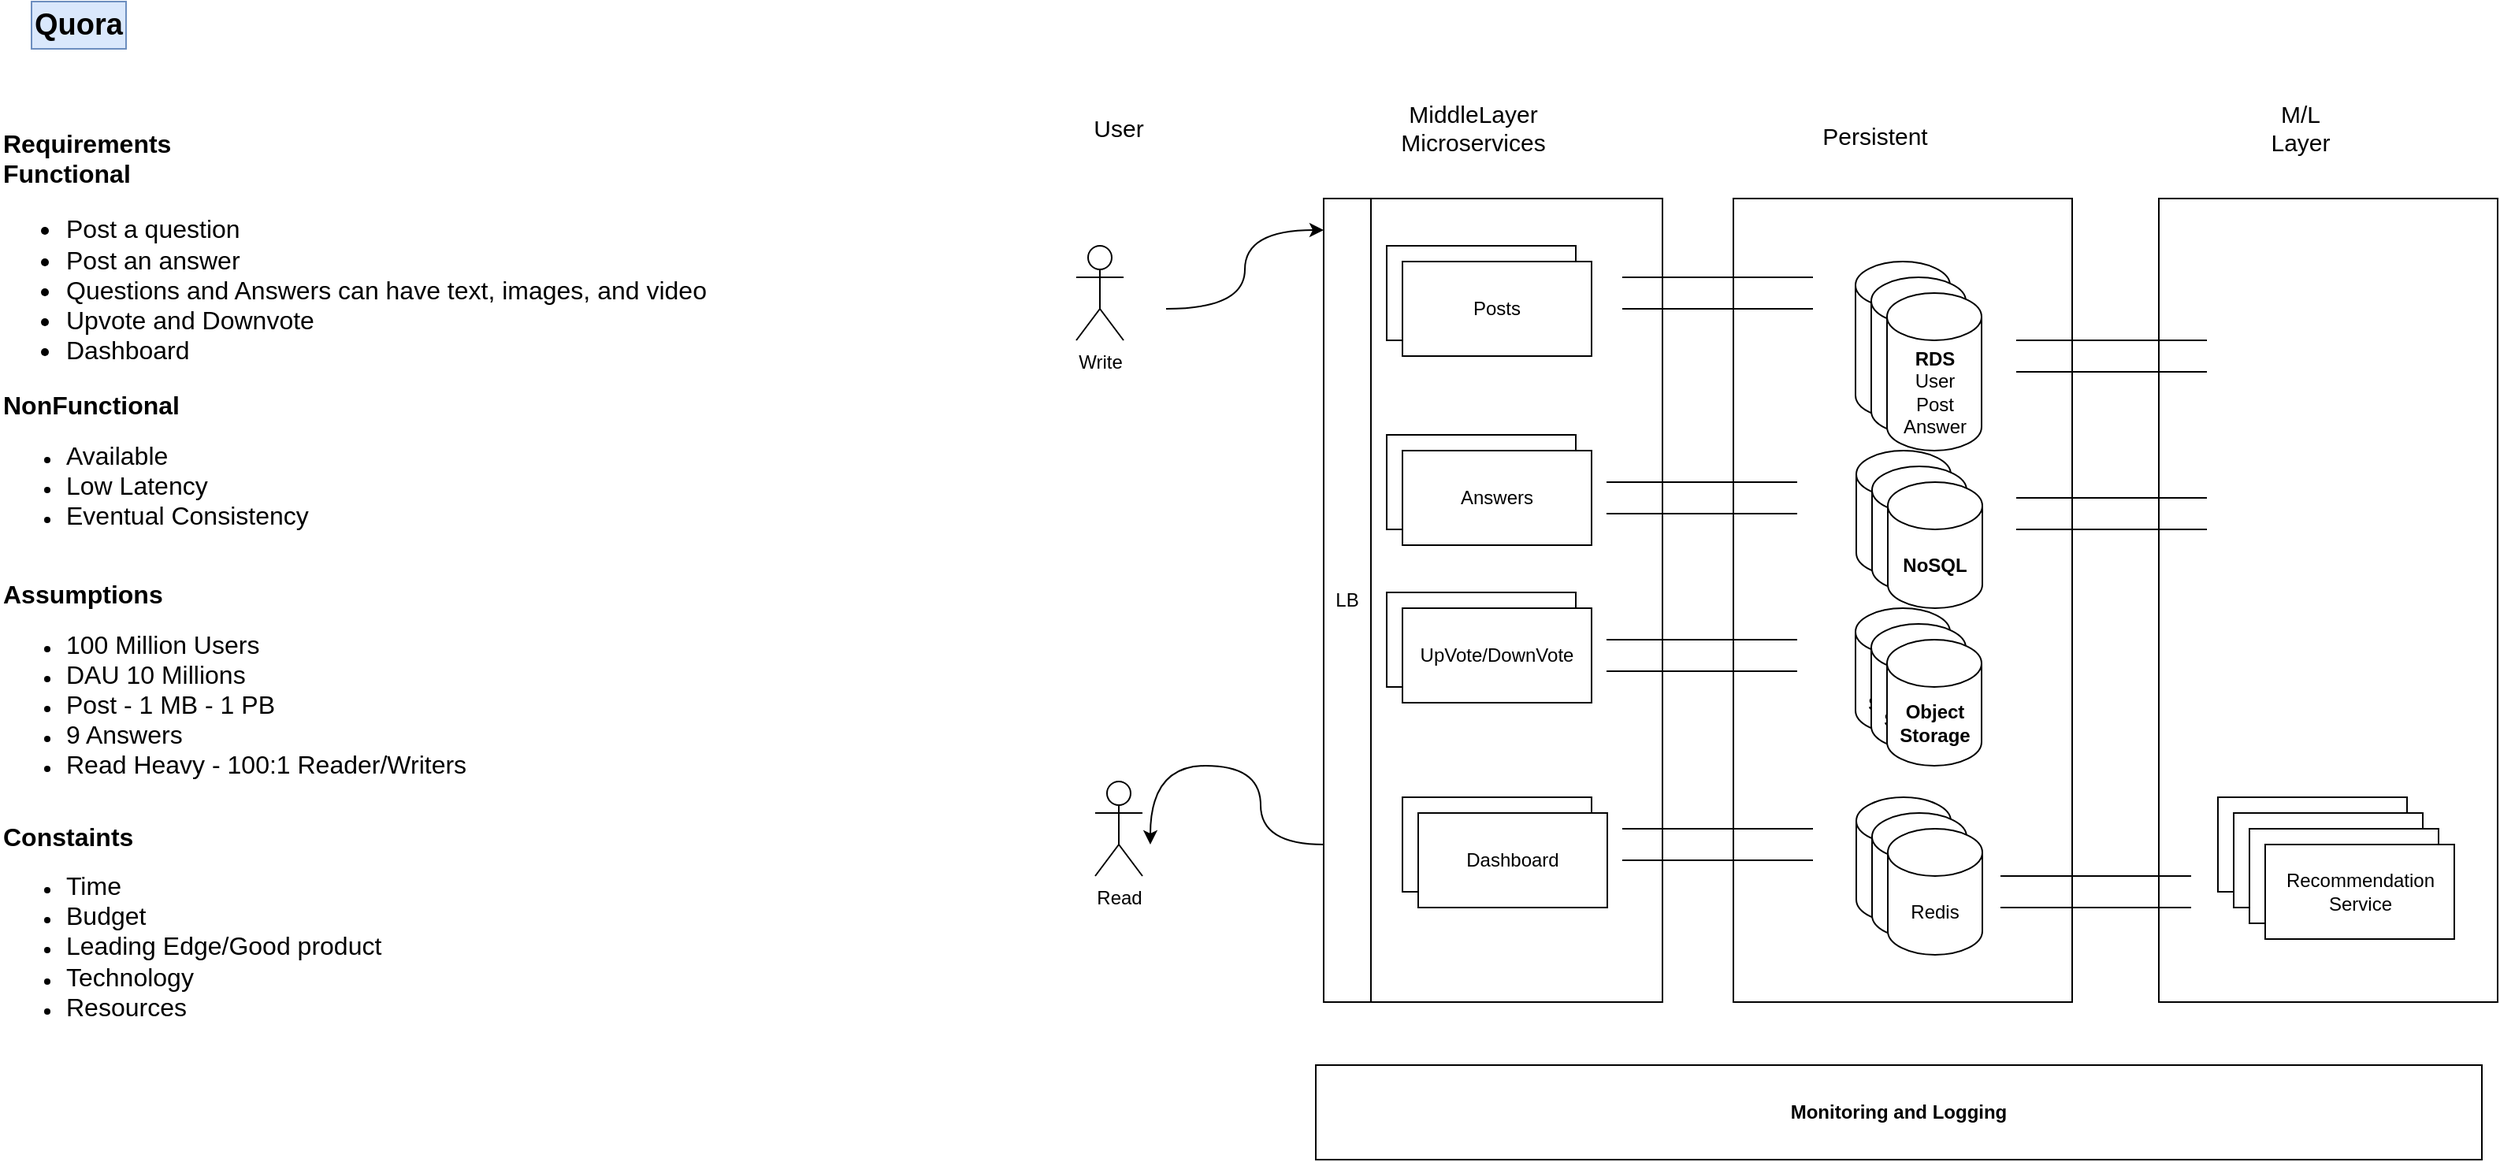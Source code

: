 <mxfile version="22.1.8" type="device">
  <diagram name="Page-1" id="J7h15daQUGbHgLGZUiPM">
    <mxGraphModel dx="929" dy="560" grid="1" gridSize="10" guides="1" tooltips="1" connect="1" arrows="1" fold="1" page="1" pageScale="1" pageWidth="850" pageHeight="1100" math="0" shadow="0">
      <root>
        <mxCell id="0" />
        <mxCell id="1" parent="0" />
        <mxCell id="QyL1Xv-_nFJHwNpOCTqJ-1" value="Quora" style="text;html=1;strokeColor=#6c8ebf;fillColor=#dae8fc;align=center;verticalAlign=middle;whiteSpace=wrap;rounded=0;fontSize=19;fontStyle=1" vertex="1" parent="1">
          <mxGeometry x="70" y="30" width="60" height="30" as="geometry" />
        </mxCell>
        <mxCell id="QyL1Xv-_nFJHwNpOCTqJ-2" value="&lt;div style=&quot;font-size: 16px;&quot;&gt;&lt;b&gt;&lt;font style=&quot;font-size: 16px;&quot;&gt;Requirements&lt;/font&gt;&lt;/b&gt;&lt;/div&gt;&lt;div style=&quot;font-size: 16px;&quot;&gt;&lt;b&gt;&lt;font style=&quot;font-size: 16px;&quot;&gt;Functional&amp;nbsp;&lt;/font&gt;&lt;/b&gt;&lt;/div&gt;&lt;div&gt;&lt;ul style=&quot;font-size: 16px;&quot;&gt;&lt;li&gt;&lt;font style=&quot;font-size: 16px;&quot;&gt;Post a question&lt;br&gt;&lt;/font&gt;&lt;/li&gt;&lt;li&gt;&lt;font style=&quot;font-size: 16px;&quot;&gt;Post an answer&lt;br&gt;&lt;/font&gt;&lt;/li&gt;&lt;li&gt;&lt;font style=&quot;font-size: 16px;&quot;&gt;&lt;span style=&quot;white-space: pre;&quot;&gt;Questions and Answers can have text, images, and video&lt;/span&gt;&lt;br&gt;&lt;/font&gt;&lt;/li&gt;&lt;li&gt;&lt;font style=&quot;font-size: 16px;&quot;&gt;&lt;span style=&quot;white-space: pre;&quot;&gt;Upvote and Downvote&lt;/span&gt;&lt;/font&gt;&lt;/li&gt;&lt;li&gt;&lt;font style=&quot;font-size: 16px;&quot;&gt;&lt;span style=&quot;white-space: pre;&quot;&gt;Dashboard&lt;/span&gt;&lt;/font&gt;&lt;/li&gt;&lt;/ul&gt;&lt;div style=&quot;font-size: 16px;&quot;&gt;&lt;span style=&quot;white-space: pre;&quot;&gt;&lt;b&gt;NonFunctional&lt;/b&gt;&lt;/span&gt;&lt;/div&gt;&lt;div&gt;&lt;ul&gt;&lt;li&gt;&lt;font size=&quot;3&quot;&gt;&lt;span style=&quot;white-space: pre;&quot;&gt;Available&lt;/span&gt;&lt;/font&gt;&lt;/li&gt;&lt;li&gt;&lt;font size=&quot;3&quot;&gt;&lt;span style=&quot;white-space: pre;&quot;&gt;Low Latency&lt;/span&gt;&lt;/font&gt;&lt;/li&gt;&lt;li&gt;&lt;font size=&quot;3&quot;&gt;&lt;span style=&quot;white-space: pre;&quot;&gt;Eventual Consistency&lt;/span&gt;&lt;/font&gt;&lt;/li&gt;&lt;/ul&gt;&lt;/div&gt;&lt;div style=&quot;font-size: 16px;&quot;&gt;&lt;span style=&quot;white-space: pre;&quot;&gt;&lt;br&gt;&lt;/span&gt;&lt;/div&gt;&lt;b style=&quot;font-size: 16px; white-space: pre;&quot;&gt;Assumptions&lt;/b&gt;&lt;br&gt;&lt;/div&gt;&lt;div&gt;&lt;ul&gt;&lt;li&gt;&lt;span style=&quot;white-space: pre;&quot;&gt;&lt;font size=&quot;3&quot;&gt;100 Million Users&lt;/font&gt;&lt;/span&gt;&lt;/li&gt;&lt;li&gt;&lt;font size=&quot;3&quot;&gt;&lt;span style=&quot;white-space: pre;&quot;&gt;DAU 10 Millions &lt;/span&gt;&lt;/font&gt;&lt;/li&gt;&lt;li&gt;&lt;font size=&quot;3&quot;&gt;&lt;span style=&quot;white-space: pre;&quot;&gt;Post - 1 MB - 1 PB&lt;/span&gt;&lt;/font&gt;&lt;/li&gt;&lt;li&gt;&lt;font size=&quot;3&quot;&gt;&lt;span style=&quot;white-space: pre;&quot;&gt;9 Answers&lt;/span&gt;&lt;/font&gt;&lt;/li&gt;&lt;li&gt;&lt;font size=&quot;3&quot;&gt;&lt;span style=&quot;white-space: pre;&quot;&gt;Read Heavy - 100:1 Reader/Writers&lt;/span&gt;&lt;/font&gt;&lt;/li&gt;&lt;/ul&gt;&lt;div&gt;&lt;br&gt;&lt;/div&gt;&lt;/div&gt;&lt;div&gt;&lt;font size=&quot;3&quot;&gt;&lt;span style=&quot;white-space: pre;&quot;&gt;&lt;b&gt;Constaints&lt;/b&gt;&lt;/span&gt;&lt;/font&gt;&lt;/div&gt;&lt;div&gt;&lt;ul&gt;&lt;li&gt;&lt;font size=&quot;3&quot;&gt;&lt;span style=&quot;white-space: pre;&quot;&gt;Time&lt;/span&gt;&lt;/font&gt;&lt;/li&gt;&lt;li&gt;&lt;font size=&quot;3&quot;&gt;&lt;span style=&quot;white-space: pre;&quot;&gt;Budget&lt;/span&gt;&lt;/font&gt;&lt;/li&gt;&lt;li&gt;&lt;font size=&quot;3&quot;&gt;&lt;span style=&quot;white-space: pre;&quot;&gt;Leading Edge/Good product&lt;/span&gt;&lt;/font&gt;&lt;/li&gt;&lt;li&gt;&lt;font size=&quot;3&quot;&gt;&lt;span style=&quot;white-space: pre;&quot;&gt;Technology&lt;/span&gt;&lt;/font&gt;&lt;/li&gt;&lt;li&gt;&lt;font size=&quot;3&quot;&gt;&lt;span style=&quot;white-space: pre;&quot;&gt;Resources&lt;/span&gt;&lt;/font&gt;&lt;/li&gt;&lt;/ul&gt;&lt;/div&gt;" style="text;html=1;strokeColor=none;fillColor=none;align=left;verticalAlign=middle;whiteSpace=wrap;rounded=0;labelPosition=center;verticalLabelPosition=middle;textDirection=ltr;" vertex="1" parent="1">
          <mxGeometry x="50" y="130" width="487" height="540" as="geometry" />
        </mxCell>
        <mxCell id="QyL1Xv-_nFJHwNpOCTqJ-3" value="Write" style="shape=umlActor;verticalLabelPosition=bottom;verticalAlign=top;html=1;outlineConnect=0;" vertex="1" parent="1">
          <mxGeometry x="733" y="185" width="30" height="60" as="geometry" />
        </mxCell>
        <mxCell id="QyL1Xv-_nFJHwNpOCTqJ-6" value="&lt;font style=&quot;font-size: 15px;&quot;&gt;User&lt;br&gt;&lt;/font&gt;" style="text;html=1;strokeColor=none;fillColor=none;align=center;verticalAlign=middle;whiteSpace=wrap;rounded=0;" vertex="1" parent="1">
          <mxGeometry x="730" y="95" width="60" height="30" as="geometry" />
        </mxCell>
        <mxCell id="QyL1Xv-_nFJHwNpOCTqJ-7" value="&lt;font style=&quot;font-size: 15px;&quot;&gt;MiddleLayer&lt;br&gt;Microservices&lt;br&gt;&lt;/font&gt;" style="text;html=1;strokeColor=none;fillColor=none;align=center;verticalAlign=middle;whiteSpace=wrap;rounded=0;" vertex="1" parent="1">
          <mxGeometry x="950" y="90" width="70" height="40" as="geometry" />
        </mxCell>
        <mxCell id="QyL1Xv-_nFJHwNpOCTqJ-8" value="&lt;font style=&quot;font-size: 15px;&quot;&gt;Persistent&lt;br&gt;&lt;/font&gt;" style="text;html=1;strokeColor=none;fillColor=none;align=center;verticalAlign=middle;whiteSpace=wrap;rounded=0;" vertex="1" parent="1">
          <mxGeometry x="1210" y="100" width="60" height="30" as="geometry" />
        </mxCell>
        <mxCell id="QyL1Xv-_nFJHwNpOCTqJ-9" value="&lt;font style=&quot;font-size: 15px;&quot;&gt;M/L Layer&lt;br&gt;&lt;/font&gt;" style="text;html=1;strokeColor=none;fillColor=none;align=center;verticalAlign=middle;whiteSpace=wrap;rounded=0;" vertex="1" parent="1">
          <mxGeometry x="1480" y="95" width="60" height="30" as="geometry" />
        </mxCell>
        <mxCell id="QyL1Xv-_nFJHwNpOCTqJ-10" value="" style="rounded=0;whiteSpace=wrap;html=1;" vertex="1" parent="1">
          <mxGeometry x="890" y="155" width="215" height="510" as="geometry" />
        </mxCell>
        <mxCell id="QyL1Xv-_nFJHwNpOCTqJ-11" value="Read" style="shape=umlActor;verticalLabelPosition=bottom;verticalAlign=top;html=1;outlineConnect=0;" vertex="1" parent="1">
          <mxGeometry x="745" y="525" width="30" height="60" as="geometry" />
        </mxCell>
        <mxCell id="QyL1Xv-_nFJHwNpOCTqJ-12" value="Posts" style="rounded=0;whiteSpace=wrap;html=1;" vertex="1" parent="1">
          <mxGeometry x="930" y="185" width="120" height="60" as="geometry" />
        </mxCell>
        <mxCell id="QyL1Xv-_nFJHwNpOCTqJ-13" value="Answers" style="rounded=0;whiteSpace=wrap;html=1;" vertex="1" parent="1">
          <mxGeometry x="930" y="305" width="120" height="60" as="geometry" />
        </mxCell>
        <mxCell id="QyL1Xv-_nFJHwNpOCTqJ-15" value="" style="rounded=0;whiteSpace=wrap;html=1;" vertex="1" parent="1">
          <mxGeometry x="1150" y="155" width="215" height="510" as="geometry" />
        </mxCell>
        <mxCell id="QyL1Xv-_nFJHwNpOCTqJ-16" value="&lt;b&gt;RDS&lt;/b&gt;&lt;br&gt;User&lt;br&gt;Post&lt;br&gt;Answer" style="shape=cylinder3;whiteSpace=wrap;html=1;boundedLbl=1;backgroundOutline=1;size=15;" vertex="1" parent="1">
          <mxGeometry x="1227.5" y="195" width="60" height="100" as="geometry" />
        </mxCell>
        <mxCell id="QyL1Xv-_nFJHwNpOCTqJ-17" value="&lt;b&gt;Object&lt;br&gt;Storage&lt;/b&gt;" style="shape=cylinder3;whiteSpace=wrap;html=1;boundedLbl=1;backgroundOutline=1;size=15;" vertex="1" parent="1">
          <mxGeometry x="1227.5" y="415" width="60" height="80" as="geometry" />
        </mxCell>
        <mxCell id="QyL1Xv-_nFJHwNpOCTqJ-18" value="" style="rounded=0;whiteSpace=wrap;html=1;" vertex="1" parent="1">
          <mxGeometry x="1420" y="155" width="215" height="510" as="geometry" />
        </mxCell>
        <mxCell id="QyL1Xv-_nFJHwNpOCTqJ-19" value="&lt;b&gt;NoSQL&lt;/b&gt;" style="shape=cylinder3;whiteSpace=wrap;html=1;boundedLbl=1;backgroundOutline=1;size=15;" vertex="1" parent="1">
          <mxGeometry x="1228" y="315" width="60" height="80" as="geometry" />
        </mxCell>
        <mxCell id="QyL1Xv-_nFJHwNpOCTqJ-21" value="Redis" style="shape=cylinder3;whiteSpace=wrap;html=1;boundedLbl=1;backgroundOutline=1;size=15;" vertex="1" parent="1">
          <mxGeometry x="1228" y="535" width="60" height="80" as="geometry" />
        </mxCell>
        <mxCell id="QyL1Xv-_nFJHwNpOCTqJ-22" value="Recommendation&lt;br&gt;Service" style="rounded=0;whiteSpace=wrap;html=1;" vertex="1" parent="1">
          <mxGeometry x="1457.5" y="535" width="120" height="60" as="geometry" />
        </mxCell>
        <mxCell id="QyL1Xv-_nFJHwNpOCTqJ-26" value="" style="shape=partialRectangle;whiteSpace=wrap;html=1;left=0;right=0;fillColor=none;" vertex="1" parent="1">
          <mxGeometry x="1320" y="585" width="120" height="20" as="geometry" />
        </mxCell>
        <mxCell id="QyL1Xv-_nFJHwNpOCTqJ-27" value="Dashboard" style="rounded=0;whiteSpace=wrap;html=1;" vertex="1" parent="1">
          <mxGeometry x="940" y="535" width="120" height="60" as="geometry" />
        </mxCell>
        <mxCell id="QyL1Xv-_nFJHwNpOCTqJ-28" value="" style="curved=1;endArrow=classic;html=1;rounded=0;edgeStyle=orthogonalEdgeStyle;" edge="1" parent="1" target="QyL1Xv-_nFJHwNpOCTqJ-10">
          <mxGeometry width="50" height="50" relative="1" as="geometry">
            <mxPoint x="790" y="225" as="sourcePoint" />
            <mxPoint x="840" y="175" as="targetPoint" />
            <Array as="points">
              <mxPoint x="840" y="225" />
              <mxPoint x="840" y="175" />
            </Array>
          </mxGeometry>
        </mxCell>
        <mxCell id="QyL1Xv-_nFJHwNpOCTqJ-29" value="" style="curved=1;endArrow=classic;html=1;rounded=0;edgeStyle=orthogonalEdgeStyle;" edge="1" parent="1">
          <mxGeometry width="50" height="50" relative="1" as="geometry">
            <mxPoint x="890" y="565" as="sourcePoint" />
            <mxPoint x="780" y="565" as="targetPoint" />
            <Array as="points">
              <mxPoint x="850" y="565" />
              <mxPoint x="850" y="515" />
              <mxPoint x="780" y="515" />
            </Array>
          </mxGeometry>
        </mxCell>
        <mxCell id="QyL1Xv-_nFJHwNpOCTqJ-30" value="" style="shape=partialRectangle;whiteSpace=wrap;html=1;left=0;right=0;fillColor=none;" vertex="1" parent="1">
          <mxGeometry x="1330" y="345" width="120" height="20" as="geometry" />
        </mxCell>
        <mxCell id="QyL1Xv-_nFJHwNpOCTqJ-31" value="" style="shape=partialRectangle;whiteSpace=wrap;html=1;left=0;right=0;fillColor=none;" vertex="1" parent="1">
          <mxGeometry x="1080" y="205" width="120" height="20" as="geometry" />
        </mxCell>
        <mxCell id="QyL1Xv-_nFJHwNpOCTqJ-32" value="" style="shape=partialRectangle;whiteSpace=wrap;html=1;left=0;right=0;fillColor=none;" vertex="1" parent="1">
          <mxGeometry x="1330" y="245" width="120" height="20" as="geometry" />
        </mxCell>
        <mxCell id="QyL1Xv-_nFJHwNpOCTqJ-33" value="" style="shape=partialRectangle;whiteSpace=wrap;html=1;left=0;right=0;fillColor=none;" vertex="1" parent="1">
          <mxGeometry x="1080" y="555" width="120" height="20" as="geometry" />
        </mxCell>
        <mxCell id="QyL1Xv-_nFJHwNpOCTqJ-36" value="&lt;b&gt;Monitoring and Logging&lt;/b&gt;" style="rounded=0;whiteSpace=wrap;html=1;" vertex="1" parent="1">
          <mxGeometry x="885" y="705" width="740" height="60" as="geometry" />
        </mxCell>
        <mxCell id="QyL1Xv-_nFJHwNpOCTqJ-37" value="Posts" style="rounded=0;whiteSpace=wrap;html=1;" vertex="1" parent="1">
          <mxGeometry x="940" y="195" width="120" height="60" as="geometry" />
        </mxCell>
        <mxCell id="QyL1Xv-_nFJHwNpOCTqJ-39" value="Answers" style="rounded=0;whiteSpace=wrap;html=1;" vertex="1" parent="1">
          <mxGeometry x="940" y="315" width="120" height="60" as="geometry" />
        </mxCell>
        <mxCell id="QyL1Xv-_nFJHwNpOCTqJ-40" value="Dashboard" style="rounded=0;whiteSpace=wrap;html=1;" vertex="1" parent="1">
          <mxGeometry x="950" y="545" width="120" height="60" as="geometry" />
        </mxCell>
        <mxCell id="QyL1Xv-_nFJHwNpOCTqJ-41" value="Recommendation&lt;br&gt;Service" style="rounded=0;whiteSpace=wrap;html=1;" vertex="1" parent="1">
          <mxGeometry x="1467.5" y="545" width="120" height="60" as="geometry" />
        </mxCell>
        <mxCell id="QyL1Xv-_nFJHwNpOCTqJ-42" value="Recommendation&lt;br&gt;Service" style="rounded=0;whiteSpace=wrap;html=1;" vertex="1" parent="1">
          <mxGeometry x="1477.5" y="555" width="120" height="60" as="geometry" />
        </mxCell>
        <mxCell id="QyL1Xv-_nFJHwNpOCTqJ-43" value="Recommendation&lt;br&gt;Service" style="rounded=0;whiteSpace=wrap;html=1;" vertex="1" parent="1">
          <mxGeometry x="1487.5" y="565" width="120" height="60" as="geometry" />
        </mxCell>
        <mxCell id="QyL1Xv-_nFJHwNpOCTqJ-44" value="Redis" style="shape=cylinder3;whiteSpace=wrap;html=1;boundedLbl=1;backgroundOutline=1;size=15;" vertex="1" parent="1">
          <mxGeometry x="1238" y="545" width="60" height="80" as="geometry" />
        </mxCell>
        <mxCell id="QyL1Xv-_nFJHwNpOCTqJ-45" value="Redis" style="shape=cylinder3;whiteSpace=wrap;html=1;boundedLbl=1;backgroundOutline=1;size=15;" vertex="1" parent="1">
          <mxGeometry x="1248" y="555" width="60" height="80" as="geometry" />
        </mxCell>
        <mxCell id="QyL1Xv-_nFJHwNpOCTqJ-46" value="&lt;b&gt;RDS&lt;/b&gt;&lt;br&gt;User&lt;br&gt;Post&lt;br&gt;Answer" style="shape=cylinder3;whiteSpace=wrap;html=1;boundedLbl=1;backgroundOutline=1;size=15;" vertex="1" parent="1">
          <mxGeometry x="1237.5" y="205" width="60" height="100" as="geometry" />
        </mxCell>
        <mxCell id="QyL1Xv-_nFJHwNpOCTqJ-47" value="&lt;b&gt;RDS&lt;/b&gt;&lt;br&gt;User&lt;br&gt;Post&lt;br&gt;Answer" style="shape=cylinder3;whiteSpace=wrap;html=1;boundedLbl=1;backgroundOutline=1;size=15;" vertex="1" parent="1">
          <mxGeometry x="1247.5" y="215" width="60" height="100" as="geometry" />
        </mxCell>
        <mxCell id="QyL1Xv-_nFJHwNpOCTqJ-48" value="&lt;b&gt;NoSQL&lt;/b&gt;" style="shape=cylinder3;whiteSpace=wrap;html=1;boundedLbl=1;backgroundOutline=1;size=15;" vertex="1" parent="1">
          <mxGeometry x="1238" y="325" width="60" height="80" as="geometry" />
        </mxCell>
        <mxCell id="QyL1Xv-_nFJHwNpOCTqJ-49" value="&lt;b&gt;NoSQL&lt;/b&gt;" style="shape=cylinder3;whiteSpace=wrap;html=1;boundedLbl=1;backgroundOutline=1;size=15;" vertex="1" parent="1">
          <mxGeometry x="1248" y="335" width="60" height="80" as="geometry" />
        </mxCell>
        <mxCell id="QyL1Xv-_nFJHwNpOCTqJ-50" value="&lt;b&gt;Object&lt;br&gt;Storage&lt;/b&gt;" style="shape=cylinder3;whiteSpace=wrap;html=1;boundedLbl=1;backgroundOutline=1;size=15;" vertex="1" parent="1">
          <mxGeometry x="1237.5" y="425" width="60" height="80" as="geometry" />
        </mxCell>
        <mxCell id="QyL1Xv-_nFJHwNpOCTqJ-51" value="&lt;b&gt;Object&lt;br&gt;Storage&lt;/b&gt;" style="shape=cylinder3;whiteSpace=wrap;html=1;boundedLbl=1;backgroundOutline=1;size=15;" vertex="1" parent="1">
          <mxGeometry x="1247.5" y="435" width="60" height="80" as="geometry" />
        </mxCell>
        <mxCell id="QyL1Xv-_nFJHwNpOCTqJ-52" value="LB" style="rounded=0;whiteSpace=wrap;html=1;" vertex="1" parent="1">
          <mxGeometry x="890" y="155" width="30" height="510" as="geometry" />
        </mxCell>
        <mxCell id="QyL1Xv-_nFJHwNpOCTqJ-53" value="Answers" style="rounded=0;whiteSpace=wrap;html=1;" vertex="1" parent="1">
          <mxGeometry x="930" y="405" width="120" height="60" as="geometry" />
        </mxCell>
        <mxCell id="QyL1Xv-_nFJHwNpOCTqJ-54" value="UpVote/DownVote" style="rounded=0;whiteSpace=wrap;html=1;" vertex="1" parent="1">
          <mxGeometry x="940" y="415" width="120" height="60" as="geometry" />
        </mxCell>
        <mxCell id="QyL1Xv-_nFJHwNpOCTqJ-55" value="" style="shape=partialRectangle;whiteSpace=wrap;html=1;left=0;right=0;fillColor=none;" vertex="1" parent="1">
          <mxGeometry x="1070" y="335" width="120" height="20" as="geometry" />
        </mxCell>
        <mxCell id="QyL1Xv-_nFJHwNpOCTqJ-56" value="" style="shape=partialRectangle;whiteSpace=wrap;html=1;left=0;right=0;fillColor=none;" vertex="1" parent="1">
          <mxGeometry x="1070" y="435" width="120" height="20" as="geometry" />
        </mxCell>
      </root>
    </mxGraphModel>
  </diagram>
</mxfile>
